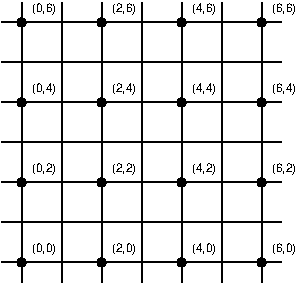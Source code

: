 #FIG 3.2
Portrait
Flush left
Inches
Letter  
100.00
Single
0
1200 2
6 3525 7800 5775 9900
6 3750 9600 3975 9750
4 0 0 50 -1 16 6 0.0000 4 90 195 3750 9675 (0,0)\001
-6
6 4350 9600 4575 9750
4 0 0 50 -1 16 6 0.0000 4 90 195 4350 9675 (2,0)\001
-6
6 4950 9600 5175 9750
4 0 0 50 -1 16 6 0.0000 4 90 195 4950 9675 (4,0)\001
-6
6 4950 9000 5175 9150
4 0 0 50 -1 16 6 0.0000 4 90 195 4950 9075 (4,2)\001
-6
6 4950 8400 5175 8550
4 0 0 50 -1 16 6 0.0000 4 90 195 4950 8475 (4,4)\001
-6
6 4950 7800 5175 7950
4 0 0 50 -1 16 6 0.0000 4 90 195 4950 7875 (4,6)\001
-6
6 4350 9000 4575 9150
4 0 0 50 -1 16 6 0.0000 4 90 195 4350 9075 (2,2)\001
-6
6 4350 8400 4575 8550
4 0 0 50 -1 16 6 0.0000 4 90 195 4350 8475 (2,4)\001
-6
6 4350 7800 4575 7950
4 0 0 50 -1 16 6 0.0000 4 90 195 4350 7875 (2,6)\001
-6
6 3750 9000 3975 9150
4 0 0 50 -1 16 6 0.0000 4 90 195 3750 9075 (0,2)\001
-6
6 3750 8400 3975 8550
4 0 0 50 -1 16 6 0.0000 4 90 195 3750 8475 (0,4)\001
-6
6 3750 7800 3975 7950
4 0 0 50 -1 16 6 0.0000 4 90 195 3750 7875 (0,6)\001
-6
6 5550 7800 5775 9750
6 5550 9600 5775 9750
4 0 0 50 -1 16 6 0.0000 4 90 195 5550 9675 (6,0)\001
-6
6 5550 9000 5775 9150
4 0 0 50 -1 16 6 0.0000 4 90 195 5550 9075 (6,2)\001
-6
6 5550 8400 5775 8550
4 0 0 50 -1 16 6 0.0000 4 90 195 5550 8475 (6,4)\001
-6
6 5550 7800 5775 7950
4 0 0 50 -1 16 6 0.0000 4 90 195 5550 7875 (6,6)\001
-6
-6
1 3 0 1 0 7 50 -1 0 0.000 1 0.0000 3675 7950 30 30 3675 7950 3705 7950
1 3 0 1 0 7 50 -1 0 0.000 1 0.0000 4275 7950 30 30 4275 7950 4305 7950
1 3 0 1 0 7 50 -1 0 0.000 1 0.0000 3675 8550 30 30 3675 8550 3705 8550
1 3 0 1 0 7 50 -1 0 0.000 1 0.0000 4275 8550 30 30 4275 8550 4305 8550
1 3 0 1 0 7 50 -1 0 0.000 1 0.0000 4875 7950 30 30 4875 7950 4905 7950
1 3 0 1 0 7 50 -1 0 0.000 1 0.0000 5475 7950 30 30 5475 7950 5505 7950
1 3 0 1 0 7 50 -1 0 0.000 1 0.0000 4875 8550 30 30 4875 8550 4905 8550
1 3 0 1 0 7 50 -1 0 0.000 1 0.0000 5475 8550 30 30 5475 8550 5505 8550
1 3 0 1 0 7 50 -1 0 0.000 1 0.0000 5475 9150 30 30 5475 9150 5505 9150
1 3 0 1 0 7 50 -1 0 0.000 1 0.0000 4875 9150 30 30 4875 9150 4905 9150
1 3 0 1 0 7 50 -1 0 0.000 1 0.0000 4275 9150 30 30 4275 9150 4305 9150
1 3 0 1 0 7 50 -1 0 0.000 1 0.0000 3675 9150 30 30 3675 9150 3705 9150
1 3 0 1 0 7 50 -1 0 0.000 1 0.0000 5475 9750 30 30 5475 9750 5505 9750
1 3 0 1 0 7 50 -1 0 0.000 1 0.0000 4875 9750 30 30 4875 9750 4905 9750
1 3 0 1 0 7 50 -1 0 0.000 1 0.0000 4275 9750 30 30 4275 9750 4305 9750
1 3 0 1 0 7 50 -1 0 0.000 1 0.0000 3675 9750 30 30 3675 9750 3705 9750
2 1 0 1 0 7 50 -1 0 0.000 0 0 -1 0 0 2
	 3525 9750 5625 9750
2 1 0 1 0 7 50 -1 0 0.000 0 0 -1 0 0 2
	 3525 9150 5625 9150
2 1 0 1 0 7 50 -1 0 0.000 0 0 -1 0 0 2
	 5625 8550 3525 8550
2 1 0 1 0 7 50 -1 0 0.000 0 0 -1 0 0 2
	 3525 7950 5625 7950
2 1 0 1 0 7 50 -1 0 0.000 0 0 -1 0 0 14
	 5475 7800 5475 7950 5475 8100 5475 8250 5475 8400 5475 8550
	 5475 8700 5475 9000 5475 9150 5475 9300 5475 9450 5475 9600
	 5475 9750 5475 9900
2 1 0 1 0 7 50 -1 0 0.000 0 0 -1 0 0 2
	 4875 7800 4875 9900
2 1 0 1 0 7 50 -1 0 0.000 0 0 -1 0 0 2
	 4275 9900 4275 7800
2 1 0 1 0 7 50 -1 0 0.000 0 0 -1 0 0 2
	 3675 7800 3675 9900
2 1 0 1 0 7 50 -1 0 0.000 0 0 -1 0 0 2
	 3525 9450 5625 9450
2 1 0 1 0 7 50 -1 0 0.000 0 0 -1 0 0 2
	 5625 8850 3525 8850
2 1 0 1 0 7 50 -1 0 0.000 0 0 -1 0 0 2
	 3525 8250 5625 8250
2 1 0 1 0 7 50 -1 0 0.000 0 0 -1 0 0 2
	 4575 7800 4575 9900
2 1 0 1 0 7 50 -1 0 0.000 0 0 -1 0 0 2
	 5175 7800 5175 9900
2 1 0 1 0 7 50 -1 0 0.000 0 0 -1 0 0 2
	 3975 7800 3975 9900
-6
